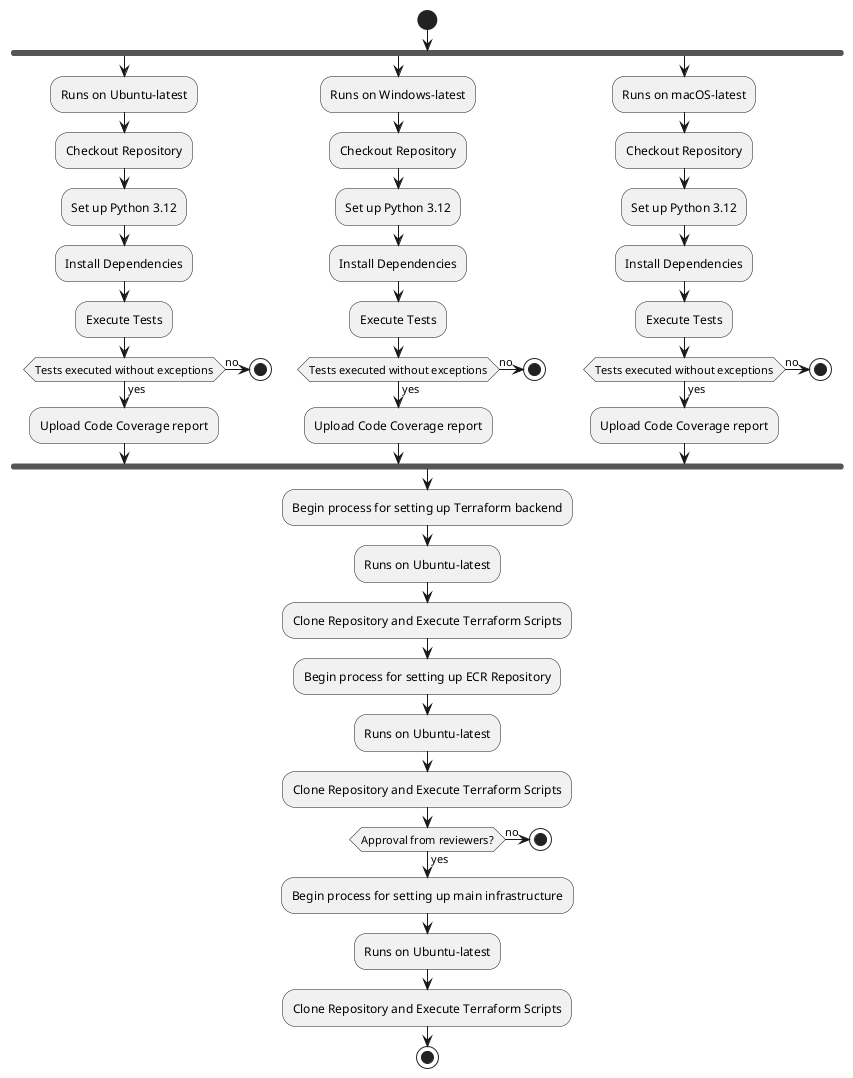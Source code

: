 @startuml
start
fork
:Runs on Ubuntu-latest;
:Checkout Repository;
:Set up Python 3.12;
:Install Dependencies;
:Execute Tests;

if (Tests executed without exceptions) then (yes)
    :Upload Code Coverage report;
else (no)
    stop
endif

fork again
:Runs on Windows-latest;
:Checkout Repository;
:Set up Python 3.12;
:Install Dependencies;
:Execute Tests;

if (Tests executed without exceptions) then (yes)
    :Upload Code Coverage report;
else (no)
    stop
endif

fork again
:Runs on macOS-latest;
:Checkout Repository;
:Set up Python 3.12;
:Install Dependencies;
:Execute Tests;

if (Tests executed without exceptions) then (yes)
    :Upload Code Coverage report;
else (no)
    stop
endif

endfork

:Begin process for setting up Terraform backend;
:Runs on Ubuntu-latest;
:Clone Repository and Execute Terraform Scripts;

:Begin process for setting up ECR Repository;
:Runs on Ubuntu-latest;
:Clone Repository and Execute Terraform Scripts;

if (Approval from reviewers?) then (yes)
    :Begin process for setting up main infrastructure;
    :Runs on Ubuntu-latest;
    :Clone Repository and Execute Terraform Scripts;
    stop
else (no)
    stop

@enduml
